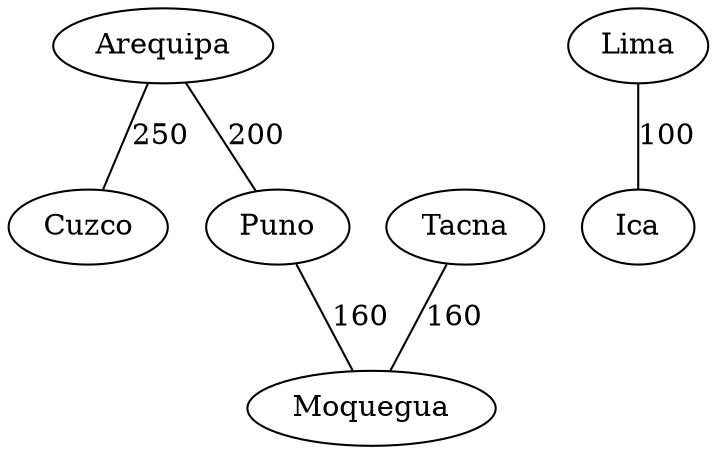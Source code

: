 graph G{
Arequipa;
Arequipa -- Cuzco[label=250];
Arequipa -- Puno[label=200];
Lima;
Lima -- Ica[label=100];
Cuzco;
Puno;
Puno -- Moquegua[label=160];
Ica;
Tacna;
Tacna -- Moquegua[label=160];
Moquegua;
}